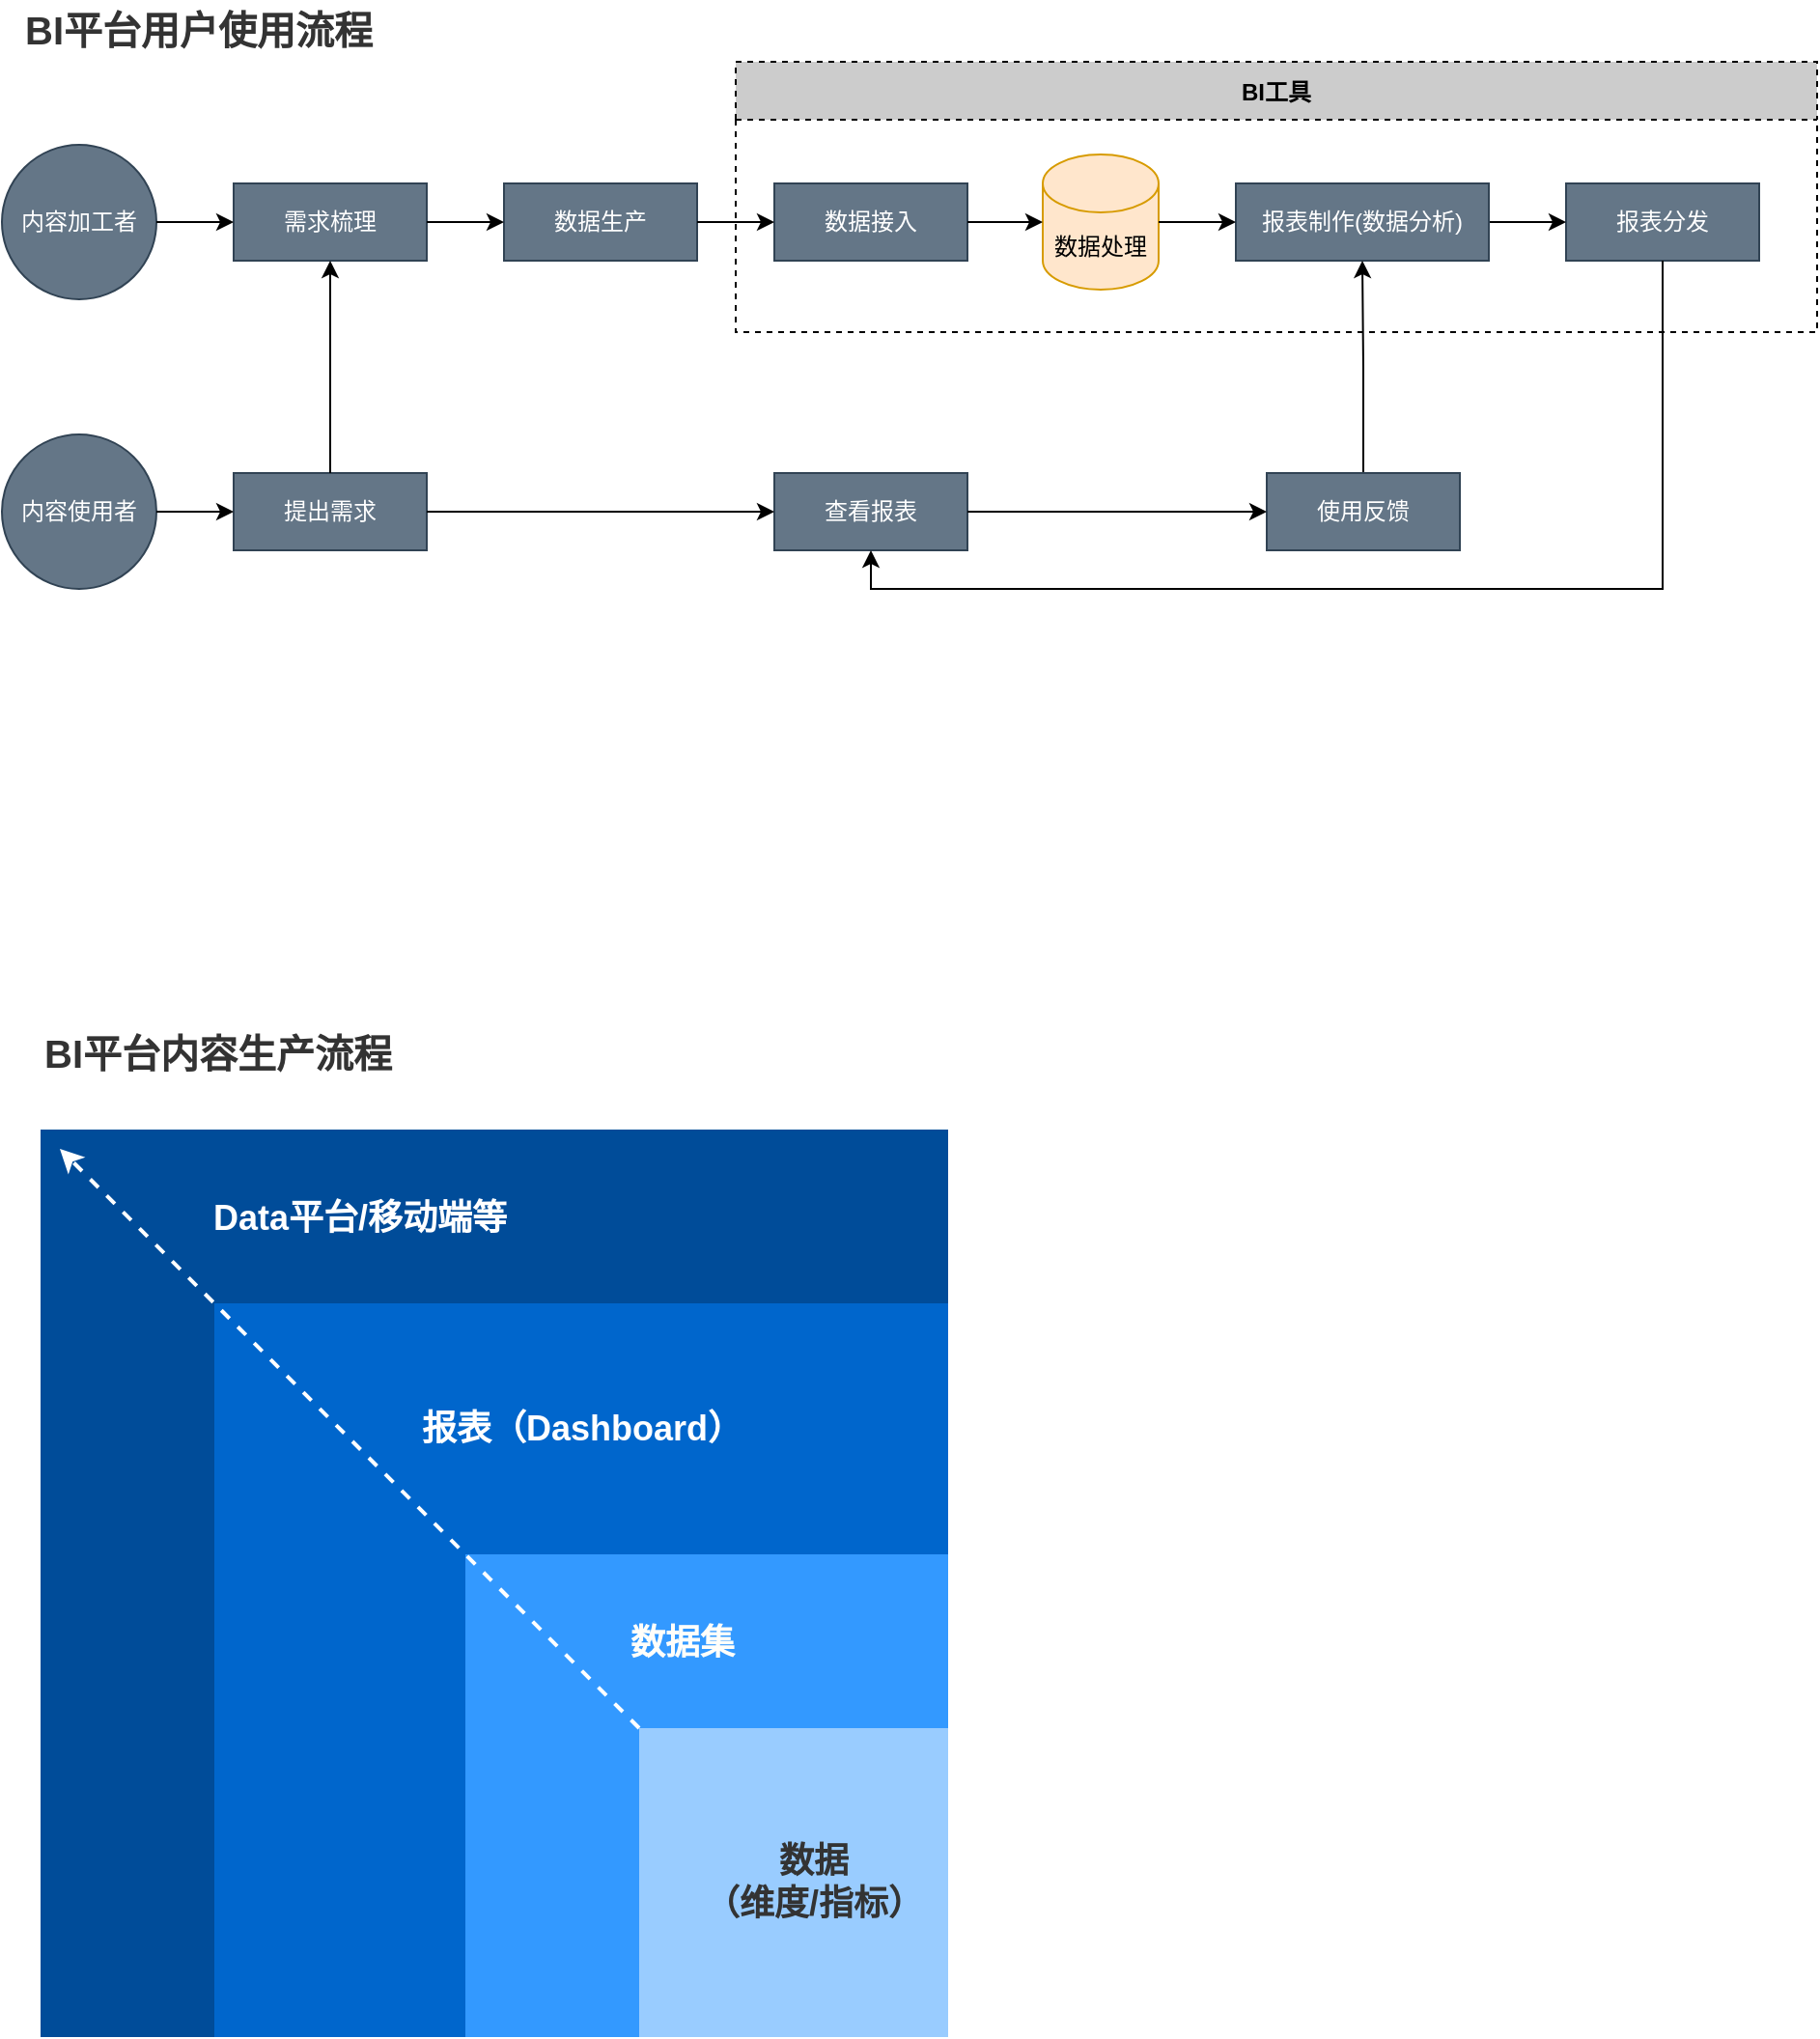 <mxfile version="14.9.3" type="github">
  <diagram id="ESBV5VYZ4I9rzLJg--ot" name="第 1 页">
    <mxGraphModel dx="842" dy="584" grid="1" gridSize="10" guides="1" tooltips="1" connect="1" arrows="1" fold="1" page="1" pageScale="1" pageWidth="827" pageHeight="583" math="0" shadow="0">
      <root>
        <mxCell id="0" />
        <mxCell id="1" parent="0" />
        <mxCell id="a08RD-lhNpUK_SpXIpmX-28" value="" style="group;allowArrows=1;expand=1;collapsible=0;" parent="1" vertex="1" connectable="0">
          <mxGeometry x="50" y="60" width="940" height="270" as="geometry" />
        </mxCell>
        <mxCell id="a08RD-lhNpUK_SpXIpmX-25" value="BI工具" style="swimlane;dashed=1;swimlaneFillColor=#FFFFFF;collapsible=0;startSize=30;fillColor=#CCCCCC;" parent="a08RD-lhNpUK_SpXIpmX-28" vertex="1">
          <mxGeometry x="380" y="-3" width="560" height="140" as="geometry">
            <mxRectangle x="430" y="60" width="70" height="23" as="alternateBounds" />
          </mxGeometry>
        </mxCell>
        <mxCell id="a08RD-lhNpUK_SpXIpmX-19" value="报表分发" style="whiteSpace=wrap;html=1;fontColor=#ffffff;strokeColor=#314354;fillColor=#647687;" parent="a08RD-lhNpUK_SpXIpmX-25" vertex="1">
          <mxGeometry x="430" y="63" width="100" height="40" as="geometry" />
        </mxCell>
        <mxCell id="a08RD-lhNpUK_SpXIpmX-2" value="内容加工者" style="ellipse;whiteSpace=wrap;html=1;aspect=fixed;fillColor=#647687;strokeColor=#314354;fontColor=#ffffff;" parent="a08RD-lhNpUK_SpXIpmX-28" vertex="1">
          <mxGeometry y="40" width="80" height="80" as="geometry" />
        </mxCell>
        <mxCell id="a08RD-lhNpUK_SpXIpmX-3" value="内容使用者" style="ellipse;whiteSpace=wrap;html=1;aspect=fixed;fillColor=#647687;strokeColor=#314354;fontColor=#ffffff;" parent="a08RD-lhNpUK_SpXIpmX-28" vertex="1">
          <mxGeometry y="190" width="80" height="80" as="geometry" />
        </mxCell>
        <mxCell id="a08RD-lhNpUK_SpXIpmX-4" value="提出需求" style="whiteSpace=wrap;html=1;fontColor=#ffffff;strokeColor=#314354;fillColor=#647687;" parent="a08RD-lhNpUK_SpXIpmX-28" vertex="1">
          <mxGeometry x="120" y="210" width="100" height="40" as="geometry" />
        </mxCell>
        <mxCell id="a08RD-lhNpUK_SpXIpmX-5" value="" style="edgeStyle=orthogonalEdgeStyle;rounded=0;orthogonalLoop=1;jettySize=auto;html=1;" parent="a08RD-lhNpUK_SpXIpmX-28" source="a08RD-lhNpUK_SpXIpmX-3" target="a08RD-lhNpUK_SpXIpmX-4" edge="1">
          <mxGeometry relative="1" as="geometry" />
        </mxCell>
        <mxCell id="a08RD-lhNpUK_SpXIpmX-8" value="需求梳理" style="whiteSpace=wrap;html=1;fontColor=#ffffff;strokeColor=#314354;fillColor=#647687;" parent="a08RD-lhNpUK_SpXIpmX-28" vertex="1">
          <mxGeometry x="120" y="60" width="100" height="40" as="geometry" />
        </mxCell>
        <mxCell id="a08RD-lhNpUK_SpXIpmX-9" style="edgeStyle=orthogonalEdgeStyle;rounded=0;orthogonalLoop=1;jettySize=auto;html=1;exitX=1;exitY=0.5;exitDx=0;exitDy=0;" parent="a08RD-lhNpUK_SpXIpmX-28" source="a08RD-lhNpUK_SpXIpmX-2" target="a08RD-lhNpUK_SpXIpmX-8" edge="1">
          <mxGeometry relative="1" as="geometry" />
        </mxCell>
        <mxCell id="a08RD-lhNpUK_SpXIpmX-7" value="" style="edgeStyle=orthogonalEdgeStyle;rounded=0;orthogonalLoop=1;jettySize=auto;html=1;entryX=0.5;entryY=1;entryDx=0;entryDy=0;" parent="a08RD-lhNpUK_SpXIpmX-28" source="a08RD-lhNpUK_SpXIpmX-4" target="a08RD-lhNpUK_SpXIpmX-8" edge="1">
          <mxGeometry relative="1" as="geometry">
            <mxPoint x="190" y="140" as="targetPoint" />
          </mxGeometry>
        </mxCell>
        <mxCell id="a08RD-lhNpUK_SpXIpmX-10" value="数据生产" style="whiteSpace=wrap;html=1;fontColor=#ffffff;strokeColor=#314354;fillColor=#647687;" parent="a08RD-lhNpUK_SpXIpmX-28" vertex="1">
          <mxGeometry x="260" y="60" width="100" height="40" as="geometry" />
        </mxCell>
        <mxCell id="a08RD-lhNpUK_SpXIpmX-11" value="" style="edgeStyle=orthogonalEdgeStyle;rounded=0;orthogonalLoop=1;jettySize=auto;html=1;" parent="a08RD-lhNpUK_SpXIpmX-28" source="a08RD-lhNpUK_SpXIpmX-8" target="a08RD-lhNpUK_SpXIpmX-10" edge="1">
          <mxGeometry relative="1" as="geometry" />
        </mxCell>
        <mxCell id="a08RD-lhNpUK_SpXIpmX-12" value="数据接入" style="whiteSpace=wrap;html=1;fontColor=#ffffff;strokeColor=#314354;fillColor=#647687;" parent="a08RD-lhNpUK_SpXIpmX-28" vertex="1">
          <mxGeometry x="400" y="60" width="100" height="40" as="geometry" />
        </mxCell>
        <mxCell id="a08RD-lhNpUK_SpXIpmX-13" value="" style="edgeStyle=orthogonalEdgeStyle;rounded=0;orthogonalLoop=1;jettySize=auto;html=1;" parent="a08RD-lhNpUK_SpXIpmX-28" source="a08RD-lhNpUK_SpXIpmX-10" target="a08RD-lhNpUK_SpXIpmX-12" edge="1">
          <mxGeometry relative="1" as="geometry" />
        </mxCell>
        <mxCell id="a08RD-lhNpUK_SpXIpmX-14" value="数据处理" style="shape=cylinder3;whiteSpace=wrap;html=1;boundedLbl=1;backgroundOutline=1;size=15;fillColor=#ffe6cc;strokeColor=#d79b00;" parent="a08RD-lhNpUK_SpXIpmX-28" vertex="1">
          <mxGeometry x="539" y="45" width="60" height="70" as="geometry" />
        </mxCell>
        <mxCell id="a08RD-lhNpUK_SpXIpmX-18" style="edgeStyle=orthogonalEdgeStyle;rounded=0;orthogonalLoop=1;jettySize=auto;html=1;exitX=1;exitY=0.5;exitDx=0;exitDy=0;entryX=0;entryY=0.5;entryDx=0;entryDy=0;entryPerimeter=0;" parent="a08RD-lhNpUK_SpXIpmX-28" source="a08RD-lhNpUK_SpXIpmX-12" target="a08RD-lhNpUK_SpXIpmX-14" edge="1">
          <mxGeometry relative="1" as="geometry" />
        </mxCell>
        <mxCell id="a08RD-lhNpUK_SpXIpmX-20" value="" style="edgeStyle=orthogonalEdgeStyle;rounded=0;orthogonalLoop=1;jettySize=auto;html=1;" parent="a08RD-lhNpUK_SpXIpmX-28" source="a08RD-lhNpUK_SpXIpmX-15" target="a08RD-lhNpUK_SpXIpmX-19" edge="1">
          <mxGeometry relative="1" as="geometry" />
        </mxCell>
        <mxCell id="a08RD-lhNpUK_SpXIpmX-15" value="报表制作(数据分析)" style="whiteSpace=wrap;html=1;fontColor=#ffffff;strokeColor=#314354;fillColor=#647687;" parent="a08RD-lhNpUK_SpXIpmX-28" vertex="1">
          <mxGeometry x="639" y="60" width="131" height="40" as="geometry" />
        </mxCell>
        <mxCell id="a08RD-lhNpUK_SpXIpmX-16" style="edgeStyle=orthogonalEdgeStyle;rounded=0;orthogonalLoop=1;jettySize=auto;html=1;exitX=1;exitY=0.5;exitDx=0;exitDy=0;exitPerimeter=0;entryX=0;entryY=0.5;entryDx=0;entryDy=0;" parent="a08RD-lhNpUK_SpXIpmX-28" source="a08RD-lhNpUK_SpXIpmX-14" target="a08RD-lhNpUK_SpXIpmX-15" edge="1">
          <mxGeometry relative="1" as="geometry" />
        </mxCell>
        <mxCell id="a08RD-lhNpUK_SpXIpmX-21" value="查看报表" style="whiteSpace=wrap;html=1;fontColor=#ffffff;strokeColor=#314354;fillColor=#647687;" parent="a08RD-lhNpUK_SpXIpmX-28" vertex="1">
          <mxGeometry x="400" y="210" width="100" height="40" as="geometry" />
        </mxCell>
        <mxCell id="a08RD-lhNpUK_SpXIpmX-22" value="" style="edgeStyle=orthogonalEdgeStyle;rounded=0;orthogonalLoop=1;jettySize=auto;html=1;" parent="a08RD-lhNpUK_SpXIpmX-28" source="a08RD-lhNpUK_SpXIpmX-4" target="a08RD-lhNpUK_SpXIpmX-21" edge="1">
          <mxGeometry relative="1" as="geometry" />
        </mxCell>
        <mxCell id="a08RD-lhNpUK_SpXIpmX-27" style="edgeStyle=orthogonalEdgeStyle;rounded=0;orthogonalLoop=1;jettySize=auto;html=1;exitX=0.5;exitY=0;exitDx=0;exitDy=0;entryX=0.5;entryY=1;entryDx=0;entryDy=0;" parent="a08RD-lhNpUK_SpXIpmX-28" source="a08RD-lhNpUK_SpXIpmX-23" target="a08RD-lhNpUK_SpXIpmX-15" edge="1">
          <mxGeometry relative="1" as="geometry" />
        </mxCell>
        <mxCell id="a08RD-lhNpUK_SpXIpmX-23" value="使用反馈" style="whiteSpace=wrap;html=1;fontColor=#ffffff;strokeColor=#314354;fillColor=#647687;" parent="a08RD-lhNpUK_SpXIpmX-28" vertex="1">
          <mxGeometry x="655" y="210" width="100" height="40" as="geometry" />
        </mxCell>
        <mxCell id="a08RD-lhNpUK_SpXIpmX-24" value="" style="edgeStyle=orthogonalEdgeStyle;rounded=0;orthogonalLoop=1;jettySize=auto;html=1;" parent="a08RD-lhNpUK_SpXIpmX-28" source="a08RD-lhNpUK_SpXIpmX-21" target="a08RD-lhNpUK_SpXIpmX-23" edge="1">
          <mxGeometry relative="1" as="geometry" />
        </mxCell>
        <mxCell id="a08RD-lhNpUK_SpXIpmX-26" style="edgeStyle=orthogonalEdgeStyle;rounded=0;orthogonalLoop=1;jettySize=auto;html=1;exitX=0.5;exitY=1;exitDx=0;exitDy=0;entryX=0.5;entryY=1;entryDx=0;entryDy=0;" parent="a08RD-lhNpUK_SpXIpmX-28" source="a08RD-lhNpUK_SpXIpmX-19" target="a08RD-lhNpUK_SpXIpmX-21" edge="1">
          <mxGeometry relative="1" as="geometry" />
        </mxCell>
        <mxCell id="a08RD-lhNpUK_SpXIpmX-29" value="BI平台用户使用流程" style="text;html=1;align=left;verticalAlign=middle;resizable=0;points=[];autosize=1;strokeColor=none;fontSize=20;fontColor=#333333;fontStyle=1" parent="1" vertex="1">
          <mxGeometry x="60" y="25" width="200" height="30" as="geometry" />
        </mxCell>
        <mxCell id="a08RD-lhNpUK_SpXIpmX-39" value="" style="group" parent="1" vertex="1" connectable="0">
          <mxGeometry x="70" y="610" width="470" height="470" as="geometry" />
        </mxCell>
        <mxCell id="a08RD-lhNpUK_SpXIpmX-30" value="" style="whiteSpace=wrap;html=1;aspect=fixed;dashed=1;fontSize=16;align=left;strokeColor=none;fillColor=#004C99;" parent="a08RD-lhNpUK_SpXIpmX-39" vertex="1">
          <mxGeometry width="470" height="470" as="geometry" />
        </mxCell>
        <mxCell id="a08RD-lhNpUK_SpXIpmX-31" value="" style="whiteSpace=wrap;html=1;aspect=fixed;dashed=1;fontSize=16;align=left;strokeColor=none;fillColor=#0066CC;" parent="a08RD-lhNpUK_SpXIpmX-39" vertex="1">
          <mxGeometry x="90" y="90" width="380" height="380" as="geometry" />
        </mxCell>
        <mxCell id="a08RD-lhNpUK_SpXIpmX-32" value="" style="whiteSpace=wrap;html=1;aspect=fixed;dashed=1;fontSize=16;align=left;strokeColor=none;fillColor=#3399FF;" parent="a08RD-lhNpUK_SpXIpmX-39" vertex="1">
          <mxGeometry x="220" y="220" width="250" height="250" as="geometry" />
        </mxCell>
        <mxCell id="a08RD-lhNpUK_SpXIpmX-33" value="" style="whiteSpace=wrap;html=1;aspect=fixed;dashed=1;fontSize=16;align=left;strokeColor=none;fillColor=#99CCFF;" parent="a08RD-lhNpUK_SpXIpmX-39" vertex="1">
          <mxGeometry x="310" y="310" width="160" height="160" as="geometry" />
        </mxCell>
        <mxCell id="a08RD-lhNpUK_SpXIpmX-34" value="数据&lt;br style=&quot;font-size: 18px;&quot;&gt;（维度/指标）" style="text;html=1;align=center;verticalAlign=middle;resizable=0;points=[];autosize=1;strokeColor=none;fontSize=18;fontStyle=1;fontColor=#333333;" parent="a08RD-lhNpUK_SpXIpmX-39" vertex="1">
          <mxGeometry x="335" y="365" width="130" height="50" as="geometry" />
        </mxCell>
        <mxCell id="a08RD-lhNpUK_SpXIpmX-35" value="数据集" style="text;html=1;align=center;verticalAlign=middle;resizable=0;points=[];autosize=1;strokeColor=none;fontSize=18;fontStyle=1;fontColor=#FFFEFA;" parent="a08RD-lhNpUK_SpXIpmX-39" vertex="1">
          <mxGeometry x="297" y="251" width="70" height="30" as="geometry" />
        </mxCell>
        <mxCell id="a08RD-lhNpUK_SpXIpmX-36" value="报表（Dashboard）" style="text;html=1;align=center;verticalAlign=middle;resizable=0;points=[];autosize=1;strokeColor=none;fontSize=18;fontStyle=1;fontColor=#FFFFFF;" parent="a08RD-lhNpUK_SpXIpmX-39" vertex="1">
          <mxGeometry x="190" y="140" width="180" height="30" as="geometry" />
        </mxCell>
        <mxCell id="a08RD-lhNpUK_SpXIpmX-37" value="Data平台/移动端等" style="text;html=1;align=center;verticalAlign=middle;resizable=0;points=[];autosize=1;strokeColor=none;fontSize=18;fontStyle=1;fontColor=#FFFFFF;" parent="a08RD-lhNpUK_SpXIpmX-39" vertex="1">
          <mxGeometry x="80" y="31" width="170" height="30" as="geometry" />
        </mxCell>
        <mxCell id="a08RD-lhNpUK_SpXIpmX-38" value="" style="endArrow=classic;html=1;fontSize=18;fontColor=#000000;exitX=0;exitY=0;exitDx=0;exitDy=0;dashed=1;endFill=1;strokeColor=#FFFFFF;strokeWidth=2;" parent="a08RD-lhNpUK_SpXIpmX-39" source="a08RD-lhNpUK_SpXIpmX-33" edge="1">
          <mxGeometry width="50" height="50" relative="1" as="geometry">
            <mxPoint x="410" y="270" as="sourcePoint" />
            <mxPoint x="10" y="10" as="targetPoint" />
          </mxGeometry>
        </mxCell>
        <mxCell id="a08RD-lhNpUK_SpXIpmX-40" value="BI平台内容生产流程" style="text;html=1;align=left;verticalAlign=middle;resizable=0;points=[];autosize=1;strokeColor=none;fontSize=20;fontColor=#333333;fontStyle=1" parent="1" vertex="1">
          <mxGeometry x="70" y="555" width="200" height="30" as="geometry" />
        </mxCell>
      </root>
    </mxGraphModel>
  </diagram>
</mxfile>
